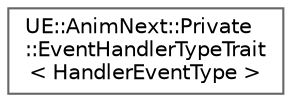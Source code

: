 digraph "Graphical Class Hierarchy"
{
 // INTERACTIVE_SVG=YES
 // LATEX_PDF_SIZE
  bgcolor="transparent";
  edge [fontname=Helvetica,fontsize=10,labelfontname=Helvetica,labelfontsize=10];
  node [fontname=Helvetica,fontsize=10,shape=box,height=0.2,width=0.4];
  rankdir="LR";
  Node0 [id="Node000000",label="UE::AnimNext::Private\l::EventHandlerTypeTrait\l\< HandlerEventType \>",height=0.2,width=0.4,color="grey40", fillcolor="white", style="filled",URL="$d7/df0/structUE_1_1AnimNext_1_1Private_1_1EventHandlerTypeTrait.html",tooltip=" "];
}
